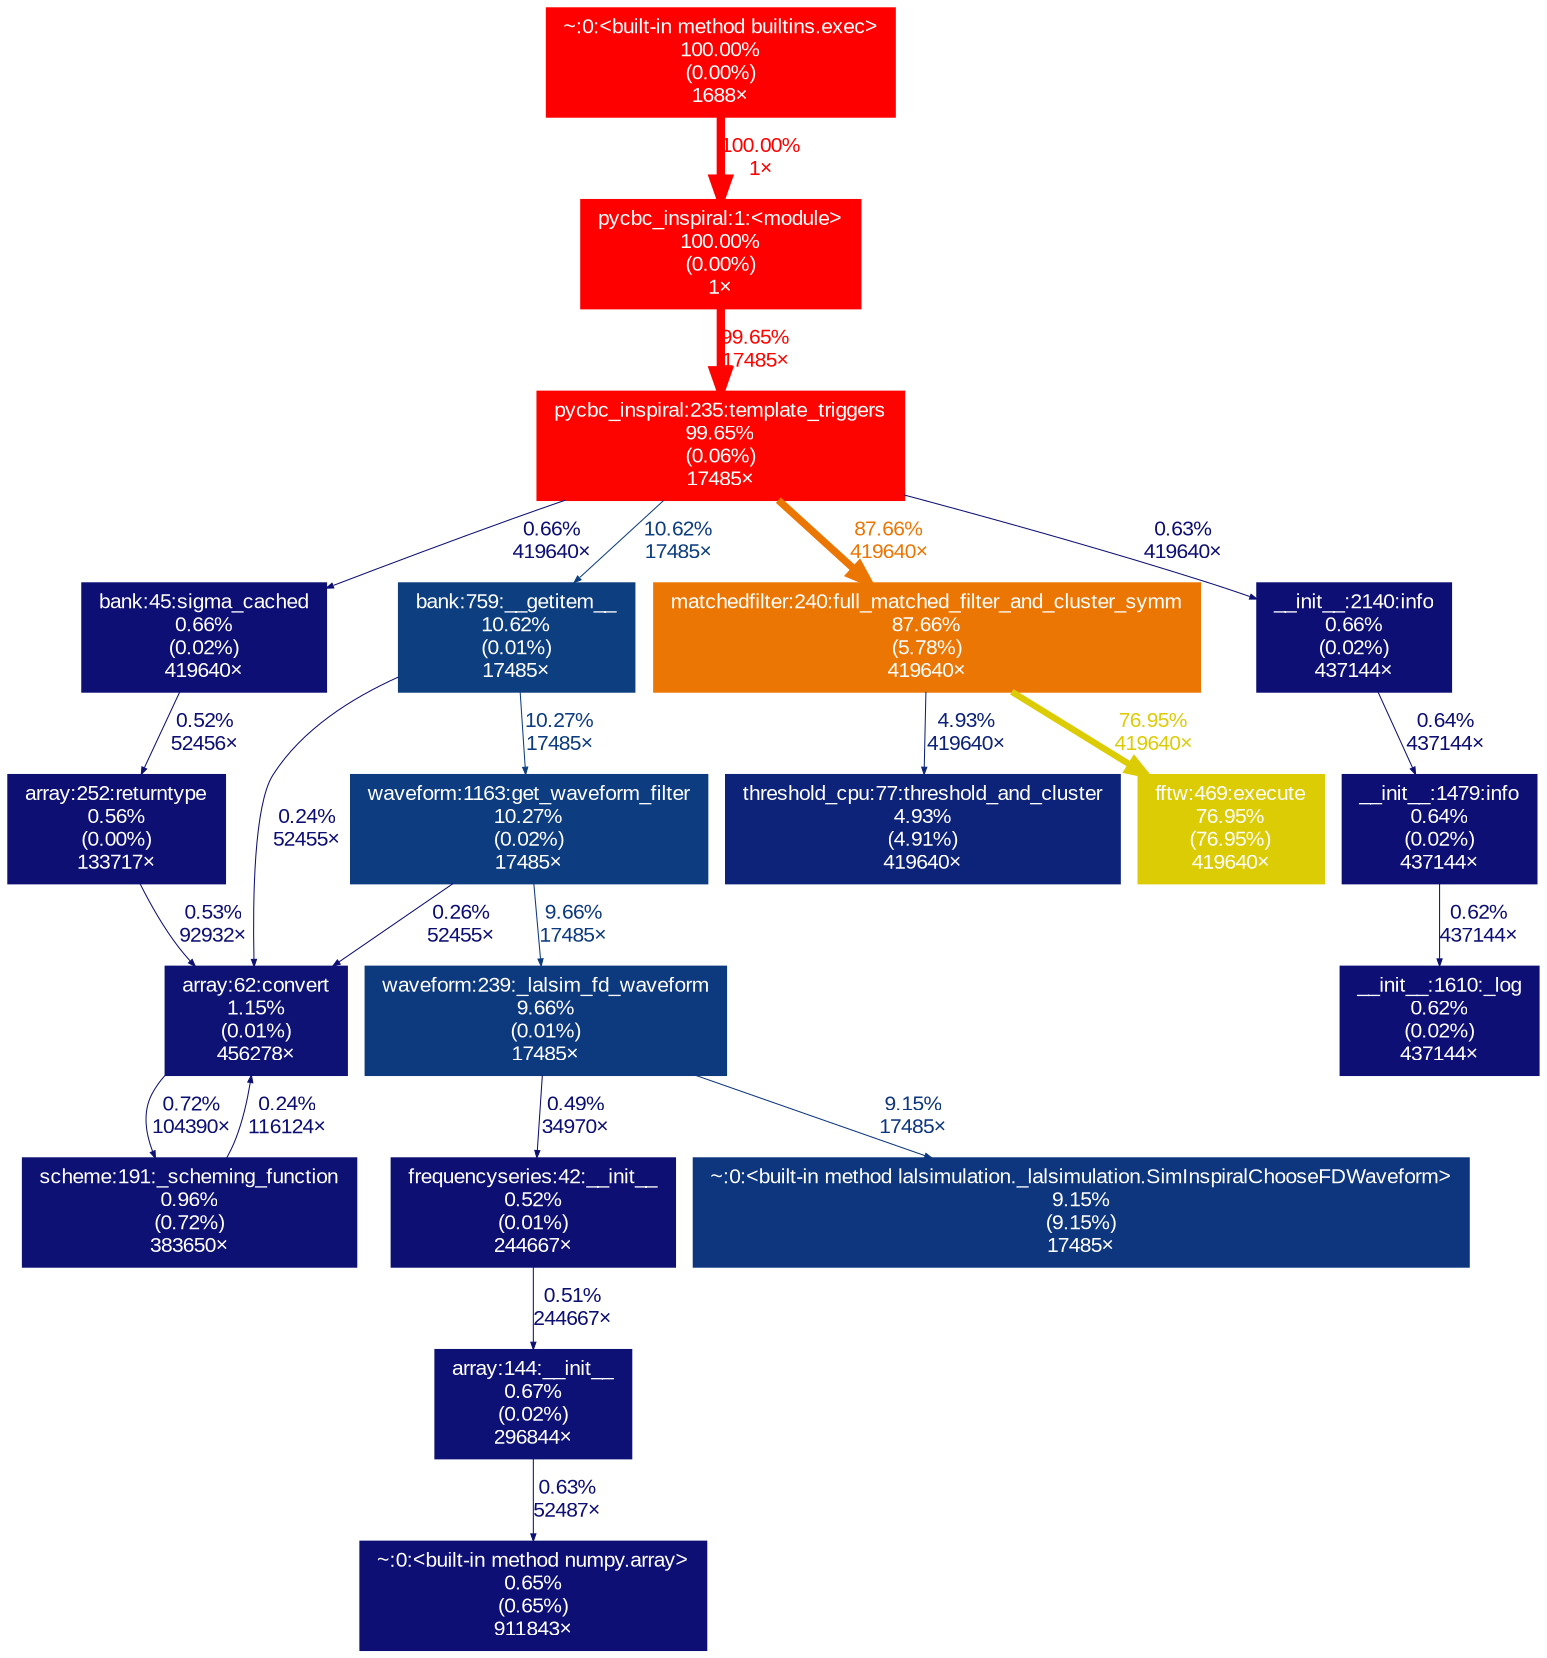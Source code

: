 digraph {
	graph [fontname=Arial, nodesep=0.125, ranksep=0.25];
	node [fontcolor=white, fontname=Arial, height=0, shape=box, style=filled, width=0];
	edge [fontname=Arial];
	372 [color="#ff0000", fontcolor="#ffffff", fontsize="10.00", label="pycbc_inspiral:1:<module>\n100.00%\n(0.00%)\n1×", tooltip="/work/pi_ccapano_umassd_edu/nperla_umassd_edu/envs/pycbc/bin/pycbc_inspiral"];
	372 -> 2568 [arrowsize="1.00", color="#fe0400", fontcolor="#fe0400", fontsize="10.00", label="99.65%\n17485×", labeldistance="3.99", penwidth="3.99"];
	1461 [color="#0d0f74", fontcolor="#ffffff", fontsize="10.00", label="~:0:<built-in method numpy.array>\n0.65%\n(0.65%)\n911843×", tooltip="~"];
	1471 [color="#ff0000", fontcolor="#ffffff", fontsize="10.00", label="~:0:<built-in method builtins.exec>\n100.00%\n(0.00%)\n1688×", tooltip="~"];
	1471 -> 372 [arrowsize="1.00", color="#ff0000", fontcolor="#ff0000", fontsize="10.00", label="100.00%\n1×", labeldistance="4.00", penwidth="4.00"];
	1893 [color="#0d1174", fontcolor="#ffffff", fontsize="10.00", label="scheme:191:_scheming_function\n0.96%\n(0.72%)\n383650×", tooltip="/work/pi_ccapano_umassd_edu/nperla_umassd_edu/envs/pycbc/lib/python3.11/site-packages/pycbc/scheme.py"];
	1893 -> 3610 [arrowsize="0.35", color="#0d0e73", fontcolor="#0d0e73", fontsize="10.00", label="0.24%\n116124×", labeldistance="0.50", penwidth="0.50"];
	2155 [color="#0d1074", fontcolor="#ffffff", fontsize="10.00", label="array:144:__init__\n0.67%\n(0.02%)\n296844×", tooltip="/work/pi_ccapano_umassd_edu/nperla_umassd_edu/envs/pycbc/lib/python3.11/site-packages/pycbc/types/array.py"];
	2155 -> 1461 [arrowsize="0.35", color="#0d0f74", fontcolor="#0d0f74", fontsize="10.00", label="0.63%\n52487×", labeldistance="0.50", penwidth="0.50"];
	2180 [color="#0d0f74", fontcolor="#ffffff", fontsize="10.00", label="bank:45:sigma_cached\n0.66%\n(0.02%)\n419640×", tooltip="/work/pi_ccapano_umassd_edu/nperla_umassd_edu/envs/pycbc/lib/python3.11/site-packages/pycbc/waveform/bank.py"];
	2180 -> 7522 [arrowsize="0.35", color="#0d0f73", fontcolor="#0d0f73", fontsize="10.00", label="0.52%\n52456×", labeldistance="0.50", penwidth="0.50"];
	2181 [color="#0d3e80", fontcolor="#ffffff", fontsize="10.00", label="bank:759:__getitem__\n10.62%\n(0.01%)\n17485×", tooltip="/work/pi_ccapano_umassd_edu/nperla_umassd_edu/envs/pycbc/lib/python3.11/site-packages/pycbc/waveform/bank.py"];
	2181 -> 2606 [arrowsize="0.35", color="#0d3c80", fontcolor="#0d3c80", fontsize="10.00", label="10.27%\n17485×", labeldistance="0.50", penwidth="0.50"];
	2181 -> 3610 [arrowsize="0.35", color="#0d0e73", fontcolor="#0d0e73", fontsize="10.00", label="0.24%\n52455×", labeldistance="0.50", penwidth="0.50"];
	2271 [color="#0d0f73", fontcolor="#ffffff", fontsize="10.00", label="frequencyseries:42:__init__\n0.52%\n(0.01%)\n244667×", tooltip="/work/pi_ccapano_umassd_edu/nperla_umassd_edu/envs/pycbc/lib/python3.11/site-packages/pycbc/types/frequencyseries.py"];
	2271 -> 2155 [arrowsize="0.35", color="#0d0f73", fontcolor="#0d0f73", fontsize="10.00", label="0.51%\n244667×", labeldistance="0.50", penwidth="0.50"];
	2568 [color="#fe0400", fontcolor="#ffffff", fontsize="10.00", label="pycbc_inspiral:235:template_triggers\n99.65%\n(0.06%)\n17485×", tooltip="/work/pi_ccapano_umassd_edu/nperla_umassd_edu/envs/pycbc/bin/pycbc_inspiral"];
	2568 -> 2180 [arrowsize="0.35", color="#0d0f74", fontcolor="#0d0f74", fontsize="10.00", label="0.66%\n419640×", labeldistance="0.50", penwidth="0.50"];
	2568 -> 2181 [arrowsize="0.35", color="#0d3e80", fontcolor="#0d3e80", fontsize="10.00", label="10.62%\n17485×", labeldistance="0.50", penwidth="0.50"];
	2568 -> 2585 [arrowsize="0.94", color="#ec7603", fontcolor="#ec7603", fontsize="10.00", label="87.66%\n419640×", labeldistance="3.51", penwidth="3.51"];
	2568 -> 2681 [arrowsize="0.35", color="#0d0f74", fontcolor="#0d0f74", fontsize="10.00", label="0.63%\n419640×", labeldistance="0.50", penwidth="0.50"];
	2585 [color="#ec7603", fontcolor="#ffffff", fontsize="10.00", label="matchedfilter:240:full_matched_filter_and_cluster_symm\n87.66%\n(5.78%)\n419640×", tooltip="/work/pi_ccapano_umassd_edu/nperla_umassd_edu/envs/pycbc/lib/python3.11/site-packages/pycbc/filter/matchedfilter.py"];
	2585 -> 4014 [arrowsize="0.35", color="#0d2279", fontcolor="#0d2279", fontsize="10.00", label="4.93%\n419640×", labeldistance="0.50", penwidth="0.50"];
	2585 -> 7345 [arrowsize="0.88", color="#dccc05", fontcolor="#dccc05", fontsize="10.00", label="76.95%\n419640×", labeldistance="3.08", penwidth="3.08"];
	2606 [color="#0d3c80", fontcolor="#ffffff", fontsize="10.00", label="waveform:1163:get_waveform_filter\n10.27%\n(0.02%)\n17485×", tooltip="/work/pi_ccapano_umassd_edu/nperla_umassd_edu/envs/pycbc/lib/python3.11/site-packages/pycbc/waveform/waveform.py"];
	2606 -> 3610 [arrowsize="0.35", color="#0d0e73", fontcolor="#0d0e73", fontsize="10.00", label="0.26%\n52455×", labeldistance="0.50", penwidth="0.50"];
	2606 -> 3633 [arrowsize="0.35", color="#0d397f", fontcolor="#0d397f", fontsize="10.00", label="9.66%\n17485×", labeldistance="0.50", penwidth="0.50"];
	2681 [color="#0d0f74", fontcolor="#ffffff", fontsize="10.00", label="__init__:2140:info\n0.66%\n(0.02%)\n437144×", tooltip="/work/pi_ccapano_umassd_edu/nperla_umassd_edu/envs/pycbc/lib/python3.11/logging/__init__.py"];
	2681 -> 3549 [arrowsize="0.35", color="#0d0f74", fontcolor="#0d0f74", fontsize="10.00", label="0.64%\n437144×", labeldistance="0.50", penwidth="0.50"];
	3481 [color="#0d0f74", fontcolor="#ffffff", fontsize="10.00", label="__init__:1610:_log\n0.62%\n(0.02%)\n437144×", tooltip="/work/pi_ccapano_umassd_edu/nperla_umassd_edu/envs/pycbc/lib/python3.11/logging/__init__.py"];
	3549 [color="#0d0f74", fontcolor="#ffffff", fontsize="10.00", label="__init__:1479:info\n0.64%\n(0.02%)\n437144×", tooltip="/work/pi_ccapano_umassd_edu/nperla_umassd_edu/envs/pycbc/lib/python3.11/logging/__init__.py"];
	3549 -> 3481 [arrowsize="0.35", color="#0d0f74", fontcolor="#0d0f74", fontsize="10.00", label="0.62%\n437144×", labeldistance="0.50", penwidth="0.50"];
	3610 [color="#0d1274", fontcolor="#ffffff", fontsize="10.00", label="array:62:convert\n1.15%\n(0.01%)\n456278×", tooltip="/work/pi_ccapano_umassd_edu/nperla_umassd_edu/envs/pycbc/lib/python3.11/site-packages/pycbc/types/array.py"];
	3610 -> 1893 [arrowsize="0.35", color="#0d1074", fontcolor="#0d1074", fontsize="10.00", label="0.72%\n104390×", labeldistance="0.50", penwidth="0.50"];
	3633 [color="#0d397f", fontcolor="#ffffff", fontsize="10.00", label="waveform:239:_lalsim_fd_waveform\n9.66%\n(0.01%)\n17485×", tooltip="/work/pi_ccapano_umassd_edu/nperla_umassd_edu/envs/pycbc/lib/python3.11/site-packages/pycbc/waveform/waveform.py"];
	3633 -> 2271 [arrowsize="0.35", color="#0d0f73", fontcolor="#0d0f73", fontsize="10.00", label="0.49%\n34970×", labeldistance="0.50", penwidth="0.50"];
	3633 -> 5196 [arrowsize="0.35", color="#0d367f", fontcolor="#0d367f", fontsize="10.00", label="9.15%\n17485×", labeldistance="0.50", penwidth="0.50"];
	4014 [color="#0d2279", fontcolor="#ffffff", fontsize="10.00", label="threshold_cpu:77:threshold_and_cluster\n4.93%\n(4.91%)\n419640×", tooltip="/work/pi_ccapano_umassd_edu/nperla_umassd_edu/envs/pycbc/lib/python3.11/site-packages/pycbc/events/threshold_cpu.py"];
	5196 [color="#0d367f", fontcolor="#ffffff", fontsize="10.00", label="~:0:<built-in method lalsimulation._lalsimulation.SimInspiralChooseFDWaveform>\n9.15%\n(9.15%)\n17485×", tooltip="~"];
	7345 [color="#dccc05", fontcolor="#ffffff", fontsize="10.00", label="fftw:469:execute\n76.95%\n(76.95%)\n419640×", tooltip="/work/pi_ccapano_umassd_edu/nperla_umassd_edu/envs/pycbc/lib/python3.11/site-packages/pycbc/fft/fftw.py"];
	7522 [color="#0d0f73", fontcolor="#ffffff", fontsize="10.00", label="array:252:returntype\n0.56%\n(0.00%)\n133717×", tooltip="/work/pi_ccapano_umassd_edu/nperla_umassd_edu/envs/pycbc/lib/python3.11/site-packages/pycbc/types/array.py"];
	7522 -> 3610 [arrowsize="0.35", color="#0d0f73", fontcolor="#0d0f73", fontsize="10.00", label="0.53%\n92932×", labeldistance="0.50", penwidth="0.50"];
}
